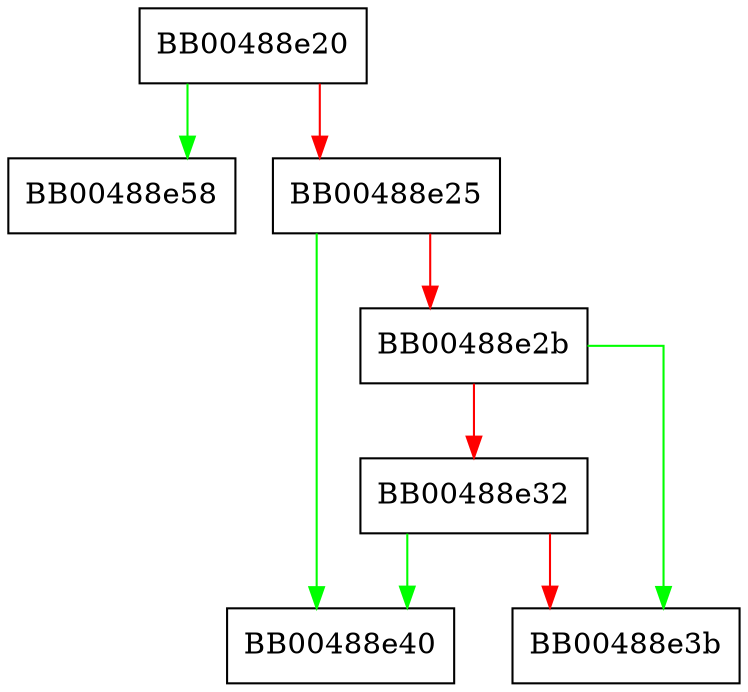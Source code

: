 digraph SSL_dane_set_flags {
  node [shape="box"];
  graph [splines=ortho];
  BB00488e20 -> BB00488e58 [color="green"];
  BB00488e20 -> BB00488e25 [color="red"];
  BB00488e25 -> BB00488e40 [color="green"];
  BB00488e25 -> BB00488e2b [color="red"];
  BB00488e2b -> BB00488e3b [color="green"];
  BB00488e2b -> BB00488e32 [color="red"];
  BB00488e32 -> BB00488e40 [color="green"];
  BB00488e32 -> BB00488e3b [color="red"];
}